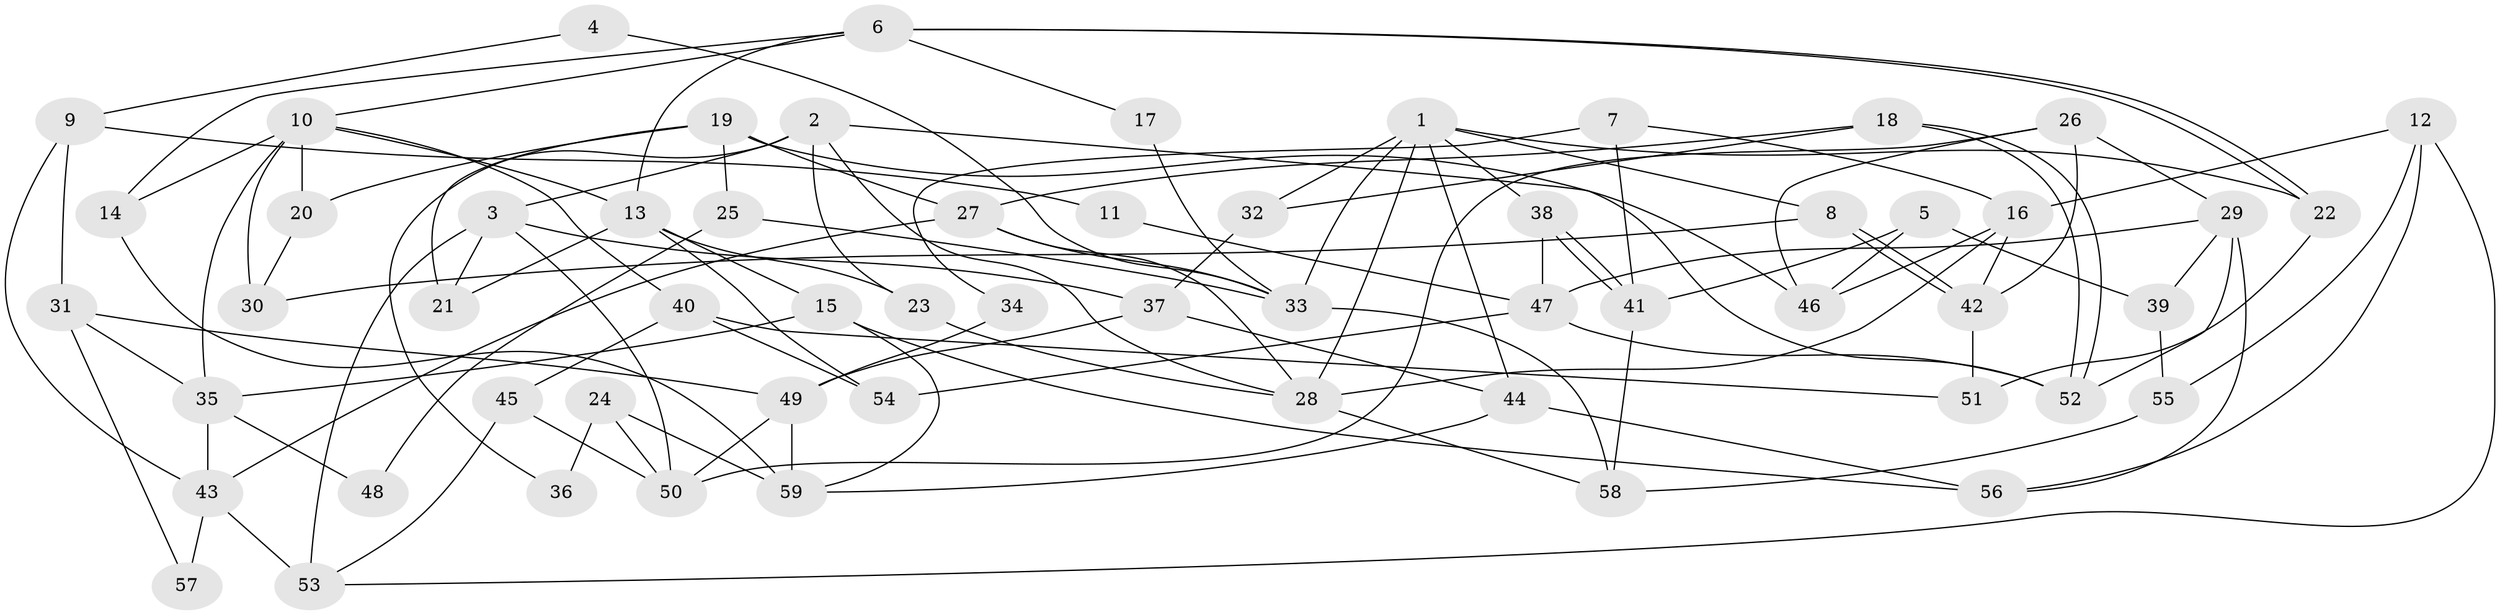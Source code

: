 // coarse degree distribution, {5: 0.23809523809523808, 12: 0.023809523809523808, 6: 0.09523809523809523, 3: 0.2857142857142857, 7: 0.047619047619047616, 2: 0.14285714285714285, 4: 0.16666666666666666}
// Generated by graph-tools (version 1.1) at 2025/51/03/04/25 22:51:01]
// undirected, 59 vertices, 118 edges
graph export_dot {
  node [color=gray90,style=filled];
  1;
  2;
  3;
  4;
  5;
  6;
  7;
  8;
  9;
  10;
  11;
  12;
  13;
  14;
  15;
  16;
  17;
  18;
  19;
  20;
  21;
  22;
  23;
  24;
  25;
  26;
  27;
  28;
  29;
  30;
  31;
  32;
  33;
  34;
  35;
  36;
  37;
  38;
  39;
  40;
  41;
  42;
  43;
  44;
  45;
  46;
  47;
  48;
  49;
  50;
  51;
  52;
  53;
  54;
  55;
  56;
  57;
  58;
  59;
  1 -- 32;
  1 -- 22;
  1 -- 8;
  1 -- 28;
  1 -- 33;
  1 -- 38;
  1 -- 44;
  2 -- 23;
  2 -- 28;
  2 -- 3;
  2 -- 36;
  2 -- 52;
  3 -- 50;
  3 -- 21;
  3 -- 37;
  3 -- 53;
  4 -- 9;
  4 -- 33;
  5 -- 39;
  5 -- 46;
  5 -- 41;
  6 -- 22;
  6 -- 22;
  6 -- 10;
  6 -- 13;
  6 -- 14;
  6 -- 17;
  7 -- 41;
  7 -- 16;
  7 -- 34;
  8 -- 42;
  8 -- 42;
  8 -- 30;
  9 -- 31;
  9 -- 43;
  9 -- 11;
  10 -- 13;
  10 -- 35;
  10 -- 14;
  10 -- 20;
  10 -- 30;
  10 -- 40;
  11 -- 47;
  12 -- 16;
  12 -- 56;
  12 -- 53;
  12 -- 55;
  13 -- 15;
  13 -- 21;
  13 -- 23;
  13 -- 54;
  14 -- 59;
  15 -- 56;
  15 -- 59;
  15 -- 35;
  16 -- 28;
  16 -- 46;
  16 -- 42;
  17 -- 33;
  18 -- 27;
  18 -- 52;
  18 -- 52;
  18 -- 32;
  19 -- 21;
  19 -- 20;
  19 -- 25;
  19 -- 27;
  19 -- 46;
  20 -- 30;
  22 -- 51;
  23 -- 28;
  24 -- 50;
  24 -- 59;
  24 -- 36;
  25 -- 33;
  25 -- 48;
  26 -- 29;
  26 -- 42;
  26 -- 46;
  26 -- 50;
  27 -- 33;
  27 -- 28;
  27 -- 43;
  28 -- 58;
  29 -- 47;
  29 -- 52;
  29 -- 39;
  29 -- 56;
  31 -- 49;
  31 -- 35;
  31 -- 57;
  32 -- 37;
  33 -- 58;
  34 -- 49;
  35 -- 43;
  35 -- 48;
  37 -- 44;
  37 -- 49;
  38 -- 41;
  38 -- 41;
  38 -- 47;
  39 -- 55;
  40 -- 54;
  40 -- 45;
  40 -- 51;
  41 -- 58;
  42 -- 51;
  43 -- 53;
  43 -- 57;
  44 -- 59;
  44 -- 56;
  45 -- 53;
  45 -- 50;
  47 -- 52;
  47 -- 54;
  49 -- 50;
  49 -- 59;
  55 -- 58;
}
